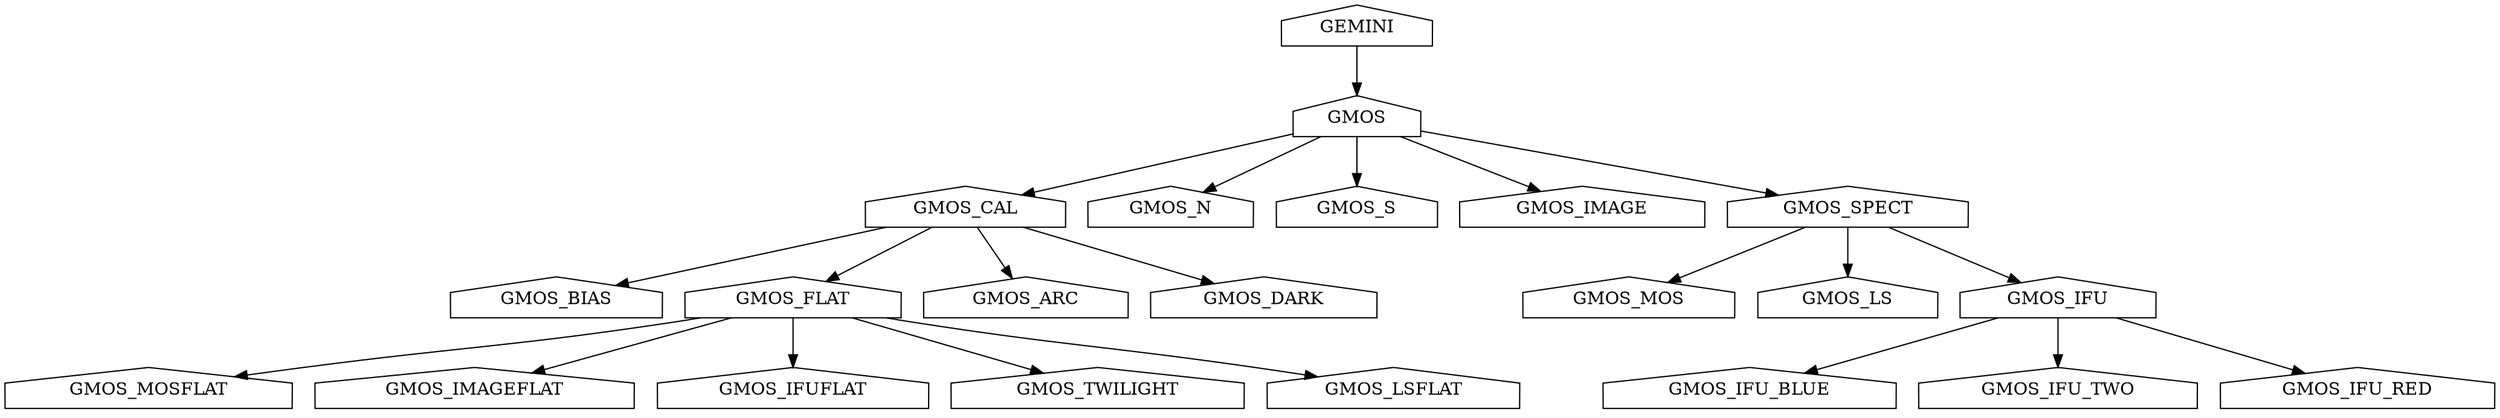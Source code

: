 digraph GEMINI_Type_Graph {
	node [label="\N"];
	graph [bb="0,0,1641,324"];
	GMOS [URL="GMOS-tree-pd.svg", shape=house, tooltip="ADCONFIG_Gemini/classifications/types/gmos/gemdtype.GMOS.py", pos="890,234", width="1.14", height="0.50"];
	GMOS_BIAS [URL="GMOS-tree-pd.svg", shape=house, tooltip="ADCONFIG_Gemini/classifications/types/gmos/gemdtype.GMOS_BIAS.py", pos="357,90", width="1.92", height="0.50"];
	GMOS_IFU_BLUE [URL="GMOS-tree-pd.svg", shape=house, tooltip="ADCONFIG_Gemini/classifications/types/gmos/gemdtype.GMOS_IFU_BLUE.py", pos="1149,18", width="2.61", height="0.50"];
	GMOS_MOS [URL="GMOS-tree-pd.svg", shape=house, tooltip="ADCONFIG_Gemini/classifications/types/gmos/gemdtype.GMOS_MOS.py", pos="1070,90", width="1.92", height="0.50"];
	GMOS_MOSFLAT [URL="GMOS-tree-pd.svg", shape=house, tooltip="ADCONFIG_Gemini/classifications/types/gmos/gemdtype.GMOS_MOSFLAT.py", pos="93,18", width="2.58", height="0.50"];
	GMOS_IMAGEFLAT [URL="GMOS-tree-pd.svg", shape=house, tooltip="ADCONFIG_Gemini/classifications/types/gmos/gemdtype.GMOS_IMAGEFLAT.py", pos="307,18", width="2.86", height="0.50"];
	GMOS_IFUFLAT [URL="GMOS-tree-pd.svg", shape=house, tooltip="ADCONFIG_Gemini/classifications/types/gmos/gemdtype.GMOS_IFUFLAT.py", pos="515,18", width="2.42", height="0.50"];
	GMOS_CAL [URL="GMOS-tree-pd.svg", shape=house, tooltip="ADCONFIG_Gemini/classifications/types/gmos/gemdtype.GMOS_CAL.py", pos="627,162", width="1.83", height="0.50"];
	GMOS_LS [URL="GMOS-tree-pd.svg", shape=house, tooltip="ADCONFIG_Gemini/classifications/types/gmos/gemdtype.GMOS_LS.py", pos="1215,90", width="1.61", height="0.50"];
	GMOS_IFU_TWO [URL="GMOS-tree-pd.svg", shape=house, tooltip="ADCONFIG_Gemini/classifications/types/gmos/gemdtype.GMOS_IFU_TWO.py", pos="1353,18", width="2.56", height="0.50"];
	GMOS_FLAT [URL="GMOS-tree-pd.svg", shape=house, tooltip="ADCONFIG_Gemini/classifications/types/gmos/gemdtype.GMOS_FLAT.py", pos="515,90", width="1.97", height="0.50"];
	GMOS_TWILIGHT [URL="GMOS-tree-pd.svg", shape=house, tooltip="ADCONFIG_Gemini/classifications/types/gmos/gemdtype.GMOS_TWILIGHT.py", pos="716,18", width="2.67", height="0.50"];
	GMOS_LSFLAT [URL="GMOS-tree-pd.svg", shape=house, tooltip="ADCONFIG_Gemini/classifications/types/gmos/gemdtype.GMOS_LSFLAT.py", pos="912,18", width="2.28", height="0.50"];
	GMOS_ARC [URL="GMOS-tree-pd.svg", shape=house, tooltip="ADCONFIG_Gemini/classifications/types/gmos/gemdtype.GMOS_ARC.py", pos="670,90", width="1.83", height="0.50"];
	GMOS_N [URL="GMOS-tree-pd.svg", shape=house, tooltip="ADCONFIG_Gemini/classifications/types/gmos/gemdtype.GMOS_N.py", pos="765,162", width="1.50", height="0.50"];
	GMOS_S [URL="GMOS-tree-pd.svg", shape=house, tooltip="ADCONFIG_Gemini/classifications/types/gmos/gemdtype.GMOS_S.py", pos="890,162", width="1.47", height="0.50"];
	GEMINI [URL="GEMINI-tree-pd.svg", shape=house, tooltip="ADCONFIG_Gemini/classifications/types/gemdtype.GEMINI.py", pos="890,306", width="1.31", height="0.50"];
	GMOS_IMAGE [URL="GMOS-tree-pd.svg", shape=house, tooltip="ADCONFIG_Gemini/classifications/types/gmos/gemdtype.GMOS_IMAGE.py", pos="1040,162", width="2.19", height="0.50"];
	GMOS_IFU [URL="GMOS-tree-pd.svg", shape=house, tooltip="ADCONFIG_Gemini/classifications/types/gmos/gemdtype.GMOS_IFU.py", pos="1353,90", width="1.72", height="0.50"];
	GMOS_DARK [URL="GMOS-tree-pd.svg", shape=house, tooltip="ADCONFIG_Gemini/classifications/types/gmos/gemdtype.GMOS_DARK.py", pos="828,90", width="2.06", height="0.50"];
	GMOS_IFU_RED [URL="GMOS-tree-pd.svg", shape=house, tooltip="ADCONFIG_Gemini/classifications/types/gmos/gemdtype.GMOS_IFU_RED.py", pos="1552,18", width="2.47", height="0.50"];
	GMOS_SPECT [URL="GMOS-tree-pd.svg", shape=house, tooltip="ADCONFIG_Gemini/classifications/types/gmos/gemdtype.GMOS_SPECT.py", pos="1215,162", width="2.17", height="0.50"];
	GMOS_FLAT -> GMOS_MOSFLAT [pos="e,151,28 453,75 447,74 441,73 435,72 329,52 302,53 195,36 184,34 173,32 161,30"];
	GMOS -> GMOS_S [pos="e,890,180 890,219 890,211 890,200 890,190"];
	GMOS_IFU -> GMOS_IFU_RED [pos="e,1516,31 1393,75 1426,63 1472,46 1506,34"];
	GMOS_IFU -> GMOS_IFU_BLUE [pos="e,1186,31 1312,75 1278,63 1231,46 1196,34"];
	GMOS_CAL -> GMOS_BIAS [pos="e,398,101 572,147 524,134 454,116 408,104"];
	GMOS_FLAT -> GMOS_IFUFLAT [pos="e,515,36 515,75 515,67 515,56 515,46"];
	GMOS_SPECT -> GMOS_MOS [pos="e,1097,103 1186,147 1163,135 1130,120 1106,108"];
	GEMINI -> GMOS [pos="e,890,252 890,291 890,283 890,272 890,262"];
	GMOS_CAL -> GMOS_DARK [pos="e,793,102 668,147 701,135 749,118 784,105"];
	GMOS_FLAT -> GMOS_TWILIGHT [pos="e,679,31 556,75 589,63 635,47 669,35"];
	GMOS_CAL -> GMOS_ARC [pos="e,660,106 636,147 641,138 649,126 655,115"];
	GMOS_FLAT -> GMOS_IMAGEFLAT [pos="e,346,31 473,75 439,63 391,47 356,34"];
	GMOS_IFU -> GMOS_IFU_TWO [pos="e,1353,36 1353,75 1353,67 1353,56 1353,46"];
	GMOS_CAL -> GMOS_FLAT [pos="e,537,104 604,147 588,136 564,122 546,110"];
	GMOS -> GMOS_SPECT [pos="e,1168,173 931,225 989,213 1093,190 1158,175"];
	GMOS_FLAT -> GMOS_LSFLAT [pos="e,860,28 577,75 583,74 589,73 595,72 695,52 721,53 821,36 831,34 840,32 850,30"];
	GMOS_SPECT -> GMOS_IFU [pos="e,1328,103 1243,147 1265,136 1295,120 1319,108"];
	GMOS -> GMOS_IMAGE [pos="e,1011,176 920,219 944,207 977,192 1002,180"];
	GMOS -> GMOS_CAL [pos="e,666,173 849,223 802,210 726,189 676,176"];
	GMOS_SPECT -> GMOS_LS [pos="e,1215,108 1215,147 1215,139 1215,128 1215,118"];
	GMOS -> GMOS_N [pos="e,788,175 865,219 845,208 818,192 797,180"];
}
